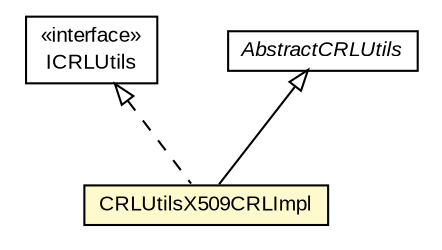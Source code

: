 #!/usr/local/bin/dot
#
# Class diagram 
# Generated by UMLGraph version R5_6-24-gf6e263 (http://www.umlgraph.org/)
#

digraph G {
	edge [fontname="arial",fontsize=10,labelfontname="arial",labelfontsize=10];
	node [fontname="arial",fontsize=10,shape=plaintext];
	nodesep=0.25;
	ranksep=0.5;
	// eu.europa.esig.dss.crl.CRLUtilsX509CRLImpl
	c205712 [label=<<table title="eu.europa.esig.dss.crl.CRLUtilsX509CRLImpl" border="0" cellborder="1" cellspacing="0" cellpadding="2" port="p" bgcolor="lemonChiffon" href="./CRLUtilsX509CRLImpl.html">
		<tr><td><table border="0" cellspacing="0" cellpadding="1">
<tr><td align="center" balign="center"> CRLUtilsX509CRLImpl </td></tr>
		</table></td></tr>
		</table>>, URL="./CRLUtilsX509CRLImpl.html", fontname="arial", fontcolor="black", fontsize=10.0];
	// eu.europa.esig.dss.crl.ICRLUtils
	c205713 [label=<<table title="eu.europa.esig.dss.crl.ICRLUtils" border="0" cellborder="1" cellspacing="0" cellpadding="2" port="p" href="./ICRLUtils.html">
		<tr><td><table border="0" cellspacing="0" cellpadding="1">
<tr><td align="center" balign="center"> &#171;interface&#187; </td></tr>
<tr><td align="center" balign="center"> ICRLUtils </td></tr>
		</table></td></tr>
		</table>>, URL="./ICRLUtils.html", fontname="arial", fontcolor="black", fontsize=10.0];
	// eu.europa.esig.dss.crl.AbstractCRLUtils
	c205716 [label=<<table title="eu.europa.esig.dss.crl.AbstractCRLUtils" border="0" cellborder="1" cellspacing="0" cellpadding="2" port="p" href="./AbstractCRLUtils.html">
		<tr><td><table border="0" cellspacing="0" cellpadding="1">
<tr><td align="center" balign="center"><font face="arial italic"> AbstractCRLUtils </font></td></tr>
		</table></td></tr>
		</table>>, URL="./AbstractCRLUtils.html", fontname="arial", fontcolor="black", fontsize=10.0];
	//eu.europa.esig.dss.crl.CRLUtilsX509CRLImpl extends eu.europa.esig.dss.crl.AbstractCRLUtils
	c205716:p -> c205712:p [dir=back,arrowtail=empty];
	//eu.europa.esig.dss.crl.CRLUtilsX509CRLImpl implements eu.europa.esig.dss.crl.ICRLUtils
	c205713:p -> c205712:p [dir=back,arrowtail=empty,style=dashed];
}

